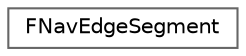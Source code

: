 digraph "Graphical Class Hierarchy"
{
 // INTERACTIVE_SVG=YES
 // LATEX_PDF_SIZE
  bgcolor="transparent";
  edge [fontname=Helvetica,fontsize=10,labelfontname=Helvetica,labelfontsize=10];
  node [fontname=Helvetica,fontsize=10,shape=box,height=0.2,width=0.4];
  rankdir="LR";
  Node0 [id="Node000000",label="FNavEdgeSegment",height=0.2,width=0.4,color="grey40", fillcolor="white", style="filled",URL="$da/d34/structFNavEdgeSegment.html",tooltip=" "];
}
